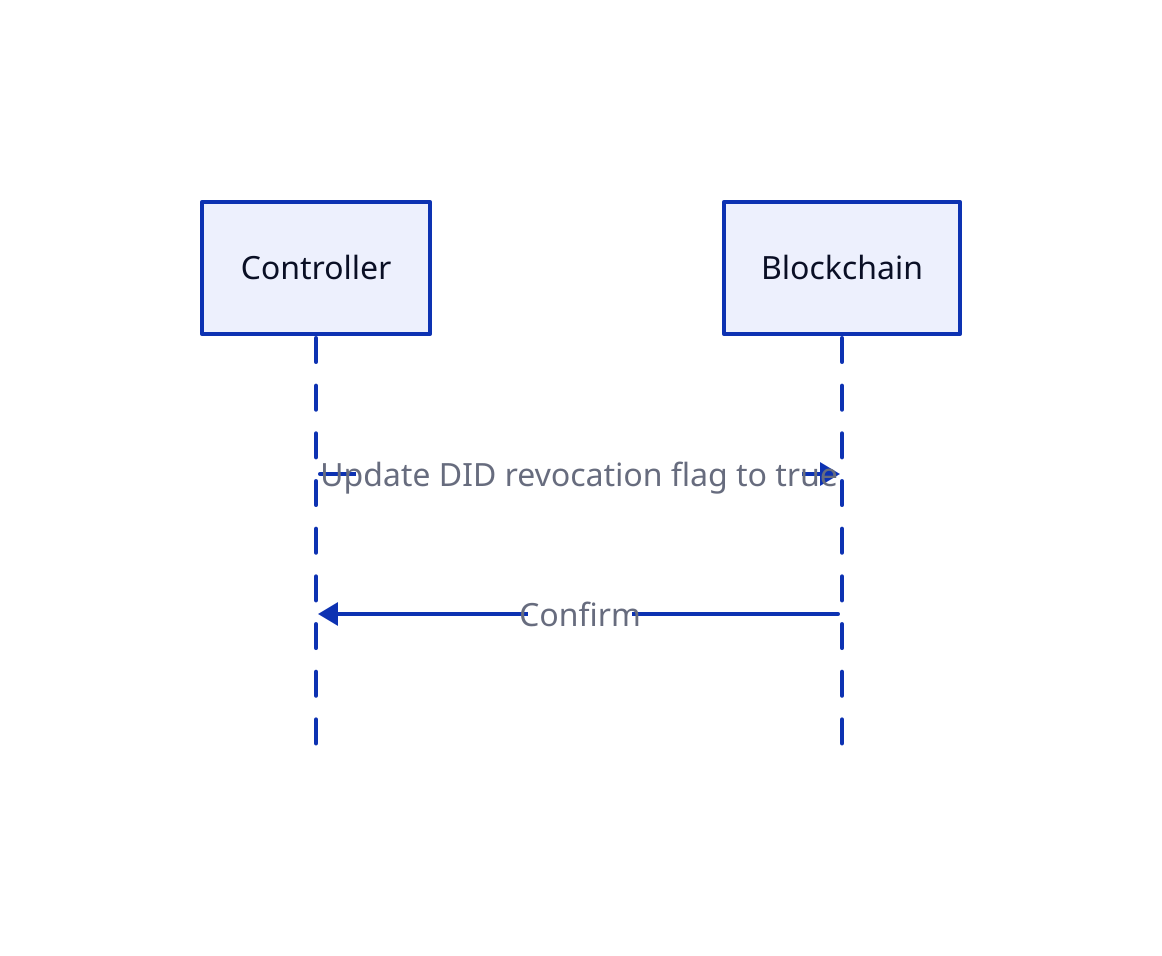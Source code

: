 shape: sequence_diagram
Controller -> Blockchain: Update DID revocation flag to true
Blockchain -> Controller: Confirm

